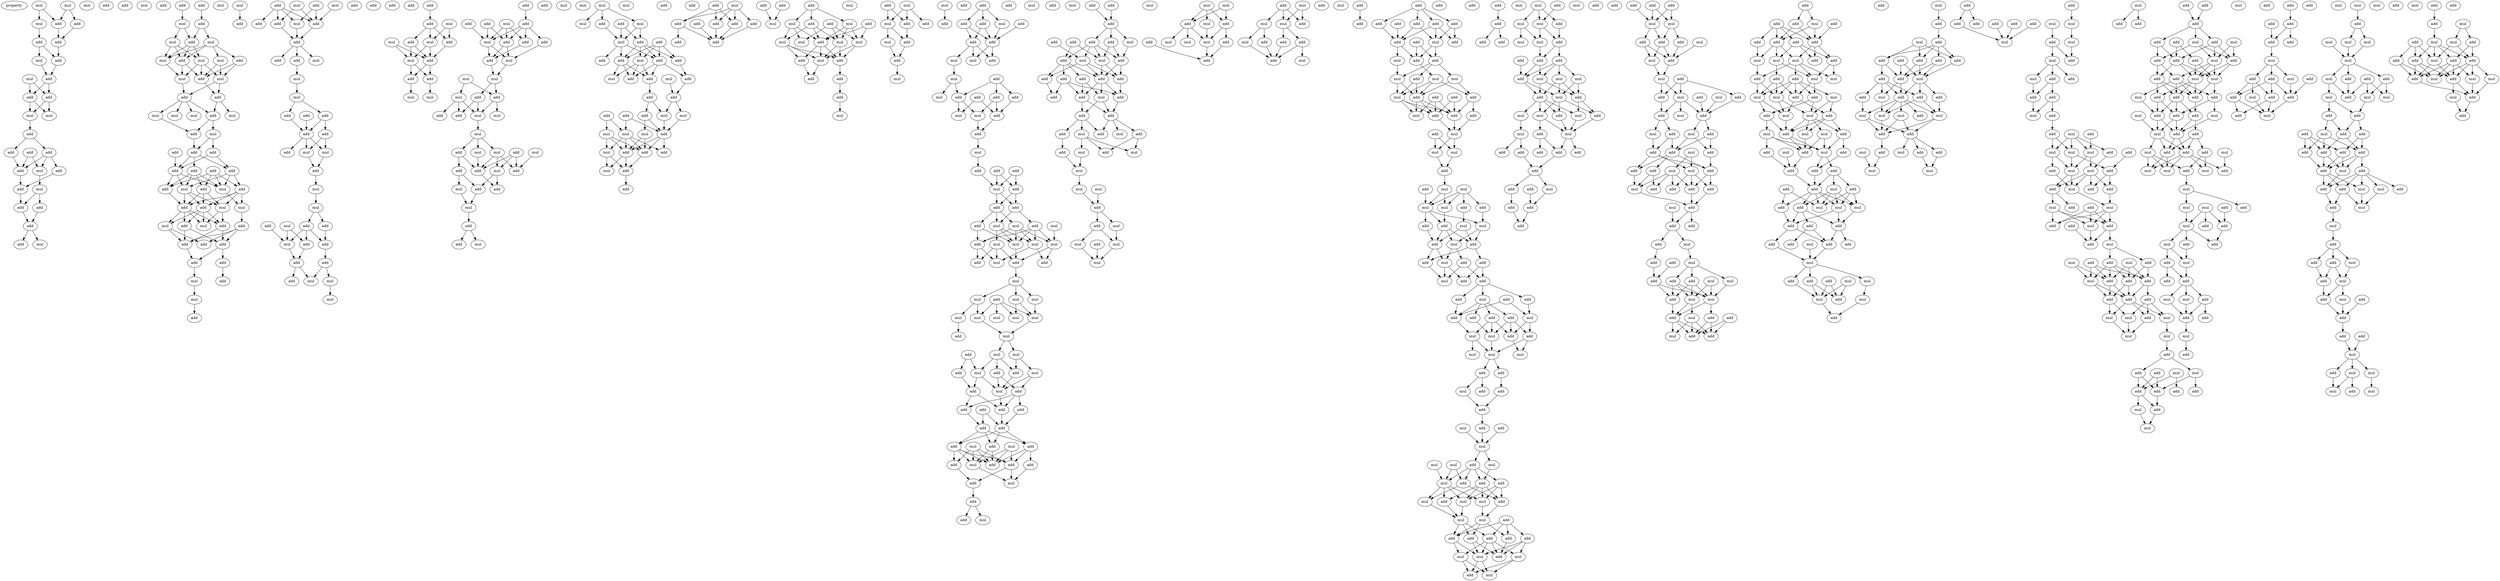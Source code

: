 digraph {
    node [fontcolor=black]
    property [mul=2,lf=1.8]
    0 [ label = mul ];
    1 [ label = mul ];
    2 [ label = mul ];
    3 [ label = add ];
    4 [ label = add ];
    5 [ label = add ];
    6 [ label = add ];
    7 [ label = mul ];
    8 [ label = add ];
    9 [ label = mul ];
    10 [ label = mul ];
    11 [ label = add ];
    12 [ label = add ];
    13 [ label = add ];
    14 [ label = add ];
    15 [ label = mul ];
    16 [ label = mul ];
    17 [ label = add ];
    18 [ label = mul ];
    19 [ label = add ];
    20 [ label = add ];
    21 [ label = add ];
    22 [ label = add ];
    23 [ label = add ];
    24 [ label = add ];
    25 [ label = mul ];
    26 [ label = add ];
    27 [ label = add ];
    28 [ label = mul ];
    29 [ label = add ];
    30 [ label = add ];
    31 [ label = add ];
    32 [ label = add ];
    33 [ label = add ];
    34 [ label = add ];
    35 [ label = mul ];
    36 [ label = mul ];
    37 [ label = add ];
    38 [ label = mul ];
    39 [ label = add ];
    40 [ label = mul ];
    41 [ label = add ];
    42 [ label = mul ];
    43 [ label = mul ];
    44 [ label = mul ];
    45 [ label = add ];
    46 [ label = mul ];
    47 [ label = add ];
    48 [ label = mul ];
    49 [ label = add ];
    50 [ label = add ];
    51 [ label = mul ];
    52 [ label = mul ];
    53 [ label = mul ];
    54 [ label = add ];
    55 [ label = mul ];
    56 [ label = mul ];
    57 [ label = add ];
    58 [ label = add ];
    59 [ label = add ];
    60 [ label = add ];
    61 [ label = add ];
    62 [ label = add ];
    63 [ label = add ];
    64 [ label = add ];
    65 [ label = mul ];
    66 [ label = mul ];
    67 [ label = add ];
    68 [ label = add ];
    69 [ label = add ];
    70 [ label = add ];
    71 [ label = mul ];
    72 [ label = mul ];
    73 [ label = add ];
    74 [ label = add ];
    75 [ label = mul ];
    76 [ label = add ];
    77 [ label = add ];
    78 [ label = mul ];
    79 [ label = add ];
    80 [ label = add ];
    81 [ label = add ];
    82 [ label = add ];
    83 [ label = add ];
    84 [ label = add ];
    85 [ label = mul ];
    86 [ label = mul ];
    87 [ label = mul ];
    88 [ label = add ];
    89 [ label = mul ];
    90 [ label = add ];
    91 [ label = add ];
    92 [ label = mul ];
    93 [ label = add ];
    94 [ label = mul ];
    95 [ label = add ];
    96 [ label = mul ];
    97 [ label = add ];
    98 [ label = add ];
    99 [ label = add ];
    100 [ label = add ];
    101 [ label = add ];
    102 [ label = add ];
    103 [ label = mul ];
    104 [ label = mul ];
    105 [ label = mul ];
    106 [ label = add ];
    107 [ label = add ];
    108 [ label = add ];
    109 [ label = add ];
    110 [ label = add ];
    111 [ label = mul ];
    112 [ label = mul ];
    113 [ label = add ];
    114 [ label = add ];
    115 [ label = mul ];
    116 [ label = mul ];
    117 [ label = add ];
    118 [ label = mul ];
    119 [ label = add ];
    120 [ label = add ];
    121 [ label = add ];
    122 [ label = add ];
    123 [ label = add ];
    124 [ label = mul ];
    125 [ label = add ];
    126 [ label = add ];
    127 [ label = mul ];
    128 [ label = add ];
    129 [ label = mul ];
    130 [ label = add ];
    131 [ label = mul ];
    132 [ label = add ];
    133 [ label = add ];
    134 [ label = mul ];
    135 [ label = add ];
    136 [ label = mul ];
    137 [ label = add ];
    138 [ label = mul ];
    139 [ label = add ];
    140 [ label = add ];
    141 [ label = mul ];
    142 [ label = add ];
    143 [ label = add ];
    144 [ label = mul ];
    145 [ label = mul ];
    146 [ label = add ];
    147 [ label = add ];
    148 [ label = add ];
    149 [ label = add ];
    150 [ label = add ];
    151 [ label = mul ];
    152 [ label = add ];
    153 [ label = add ];
    154 [ label = add ];
    155 [ label = mul ];
    156 [ label = add ];
    157 [ label = mul ];
    158 [ label = mul ];
    159 [ label = mul ];
    160 [ label = mul ];
    161 [ label = add ];
    162 [ label = add ];
    163 [ label = mul ];
    164 [ label = add ];
    165 [ label = mul ];
    166 [ label = add ];
    167 [ label = mul ];
    168 [ label = mul ];
    169 [ label = mul ];
    170 [ label = add ];
    171 [ label = mul ];
    172 [ label = mul ];
    173 [ label = add ];
    174 [ label = add ];
    175 [ label = mul ];
    176 [ label = mul ];
    177 [ label = add ];
    178 [ label = add ];
    179 [ label = mul ];
    180 [ label = add ];
    181 [ label = add ];
    182 [ label = mul ];
    183 [ label = add ];
    184 [ label = add ];
    185 [ label = mul ];
    186 [ label = mul ];
    187 [ label = mul ];
    188 [ label = add ];
    189 [ label = add ];
    190 [ label = mul ];
    191 [ label = mul ];
    192 [ label = add ];
    193 [ label = add ];
    194 [ label = add ];
    195 [ label = add ];
    196 [ label = add ];
    197 [ label = mul ];
    198 [ label = add ];
    199 [ label = add ];
    200 [ label = add ];
    201 [ label = mul ];
    202 [ label = add ];
    203 [ label = mul ];
    204 [ label = add ];
    205 [ label = add ];
    206 [ label = mul ];
    207 [ label = add ];
    208 [ label = add ];
    209 [ label = mul ];
    210 [ label = add ];
    211 [ label = mul ];
    212 [ label = mul ];
    213 [ label = mul ];
    214 [ label = add ];
    215 [ label = add ];
    216 [ label = mul ];
    217 [ label = add ];
    218 [ label = add ];
    219 [ label = mul ];
    220 [ label = add ];
    221 [ label = add ];
    222 [ label = mul ];
    223 [ label = add ];
    224 [ label = add ];
    225 [ label = mul ];
    226 [ label = add ];
    227 [ label = add ];
    228 [ label = add ];
    229 [ label = add ];
    230 [ label = add ];
    231 [ label = add ];
    232 [ label = add ];
    233 [ label = add ];
    234 [ label = add ];
    235 [ label = add ];
    236 [ label = mul ];
    237 [ label = add ];
    238 [ label = add ];
    239 [ label = mul ];
    240 [ label = mul ];
    241 [ label = add ];
    242 [ label = add ];
    243 [ label = mul ];
    244 [ label = add ];
    245 [ label = mul ];
    246 [ label = mul ];
    247 [ label = mul ];
    248 [ label = mul ];
    249 [ label = add ];
    250 [ label = add ];
    251 [ label = add ];
    252 [ label = add ];
    253 [ label = mul ];
    254 [ label = add ];
    255 [ label = mul ];
    256 [ label = mul ];
    257 [ label = add ];
    258 [ label = add ];
    259 [ label = add ];
    260 [ label = mul ];
    261 [ label = add ];
    262 [ label = mul ];
    263 [ label = mul ];
    264 [ label = add ];
    265 [ label = add ];
    266 [ label = add ];
    267 [ label = mul ];
    268 [ label = add ];
    269 [ label = add ];
    270 [ label = mul ];
    271 [ label = add ];
    272 [ label = add ];
    273 [ label = add ];
    274 [ label = add ];
    275 [ label = add ];
    276 [ label = mul ];
    277 [ label = mul ];
    278 [ label = add ];
    279 [ label = add ];
    280 [ label = mul ];
    281 [ label = add ];
    282 [ label = mul ];
    283 [ label = add ];
    284 [ label = add ];
    285 [ label = add ];
    286 [ label = mul ];
    287 [ label = mul ];
    288 [ label = mul ];
    289 [ label = add ];
    290 [ label = add ];
    291 [ label = mul ];
    292 [ label = add ];
    293 [ label = add ];
    294 [ label = add ];
    295 [ label = mul ];
    296 [ label = add ];
    297 [ label = add ];
    298 [ label = add ];
    299 [ label = add ];
    300 [ label = mul ];
    301 [ label = add ];
    302 [ label = add ];
    303 [ label = mul ];
    304 [ label = mul ];
    305 [ label = add ];
    306 [ label = mul ];
    307 [ label = mul ];
    308 [ label = mul ];
    309 [ label = mul ];
    310 [ label = add ];
    311 [ label = add ];
    312 [ label = add ];
    313 [ label = mul ];
    314 [ label = mul ];
    315 [ label = mul ];
    316 [ label = mul ];
    317 [ label = mul ];
    318 [ label = add ];
    319 [ label = mul ];
    320 [ label = mul ];
    321 [ label = mul ];
    322 [ label = mul ];
    323 [ label = mul ];
    324 [ label = mul ];
    325 [ label = add ];
    326 [ label = mul ];
    327 [ label = mul ];
    328 [ label = mul ];
    329 [ label = add ];
    330 [ label = add ];
    331 [ label = add ];
    332 [ label = mul ];
    333 [ label = mul ];
    334 [ label = add ];
    335 [ label = add ];
    336 [ label = add ];
    337 [ label = mul ];
    338 [ label = add ];
    339 [ label = add ];
    340 [ label = add ];
    341 [ label = add ];
    342 [ label = add ];
    343 [ label = add ];
    344 [ label = mul ];
    345 [ label = add ];
    346 [ label = add ];
    347 [ label = mul ];
    348 [ label = add ];
    349 [ label = add ];
    350 [ label = add ];
    351 [ label = add ];
    352 [ label = add ];
    353 [ label = mul ];
    354 [ label = mul ];
    355 [ label = add ];
    356 [ label = add ];
    357 [ label = add ];
    358 [ label = add ];
    359 [ label = mul ];
    360 [ label = add ];
    361 [ label = add ];
    362 [ label = add ];
    363 [ label = add ];
    364 [ label = add ];
    365 [ label = mul ];
    366 [ label = add ];
    367 [ label = add ];
    368 [ label = mul ];
    369 [ label = add ];
    370 [ label = mul ];
    371 [ label = add ];
    372 [ label = add ];
    373 [ label = add ];
    374 [ label = add ];
    375 [ label = add ];
    376 [ label = add ];
    377 [ label = add ];
    378 [ label = mul ];
    379 [ label = add ];
    380 [ label = add ];
    381 [ label = add ];
    382 [ label = mul ];
    383 [ label = add ];
    384 [ label = add ];
    385 [ label = mul ];
    386 [ label = add ];
    387 [ label = add ];
    388 [ label = add ];
    389 [ label = mul ];
    390 [ label = mul ];
    391 [ label = mul ];
    392 [ label = mul ];
    393 [ label = mul ];
    394 [ label = mul ];
    395 [ label = add ];
    396 [ label = mul ];
    397 [ label = add ];
    398 [ label = mul ];
    399 [ label = add ];
    400 [ label = mul ];
    401 [ label = mul ];
    402 [ label = mul ];
    403 [ label = mul ];
    404 [ label = mul ];
    405 [ label = add ];
    406 [ label = add ];
    407 [ label = add ];
    408 [ label = mul ];
    409 [ label = add ];
    410 [ label = mul ];
    411 [ label = mul ];
    412 [ label = add ];
    413 [ label = add ];
    414 [ label = mul ];
    415 [ label = add ];
    416 [ label = mul ];
    417 [ label = mul ];
    418 [ label = add ];
    419 [ label = add ];
    420 [ label = mul ];
    421 [ label = add ];
    422 [ label = add ];
    423 [ label = add ];
    424 [ label = mul ];
    425 [ label = mul ];
    426 [ label = add ];
    427 [ label = add ];
    428 [ label = add ];
    429 [ label = add ];
    430 [ label = add ];
    431 [ label = add ];
    432 [ label = add ];
    433 [ label = add ];
    434 [ label = add ];
    435 [ label = add ];
    436 [ label = mul ];
    437 [ label = add ];
    438 [ label = mul ];
    439 [ label = add ];
    440 [ label = add ];
    441 [ label = mul ];
    442 [ label = add ];
    443 [ label = mul ];
    444 [ label = mul ];
    445 [ label = add ];
    446 [ label = add ];
    447 [ label = add ];
    448 [ label = mul ];
    449 [ label = add ];
    450 [ label = add ];
    451 [ label = mul ];
    452 [ label = add ];
    453 [ label = add ];
    454 [ label = mul ];
    455 [ label = add ];
    456 [ label = add ];
    457 [ label = add ];
    458 [ label = add ];
    459 [ label = mul ];
    460 [ label = mul ];
    461 [ label = add ];
    462 [ label = add ];
    463 [ label = add ];
    464 [ label = add ];
    465 [ label = add ];
    466 [ label = mul ];
    467 [ label = mul ];
    468 [ label = add ];
    469 [ label = mul ];
    470 [ label = add ];
    471 [ label = mul ];
    472 [ label = add ];
    473 [ label = add ];
    474 [ label = mul ];
    475 [ label = mul ];
    476 [ label = add ];
    477 [ label = add ];
    478 [ label = mul ];
    479 [ label = add ];
    480 [ label = add ];
    481 [ label = add ];
    482 [ label = mul ];
    483 [ label = mul ];
    484 [ label = add ];
    485 [ label = add ];
    486 [ label = add ];
    487 [ label = add ];
    488 [ label = mul ];
    489 [ label = add ];
    490 [ label = add ];
    491 [ label = add ];
    492 [ label = mul ];
    493 [ label = add ];
    494 [ label = add ];
    495 [ label = mul ];
    496 [ label = mul ];
    497 [ label = add ];
    498 [ label = add ];
    499 [ label = mul ];
    500 [ label = mul ];
    501 [ label = mul ];
    502 [ label = add ];
    503 [ label = add ];
    504 [ label = add ];
    505 [ label = add ];
    506 [ label = mul ];
    507 [ label = mul ];
    508 [ label = add ];
    509 [ label = mul ];
    510 [ label = add ];
    511 [ label = add ];
    512 [ label = mul ];
    513 [ label = mul ];
    514 [ label = mul ];
    515 [ label = add ];
    516 [ label = mul ];
    517 [ label = add ];
    518 [ label = add ];
    519 [ label = mul ];
    520 [ label = add ];
    521 [ label = add ];
    522 [ label = mul ];
    523 [ label = add ];
    524 [ label = mul ];
    525 [ label = mul ];
    526 [ label = mul ];
    527 [ label = mul ];
    528 [ label = add ];
    529 [ label = add ];
    530 [ label = add ];
    531 [ label = add ];
    532 [ label = add ];
    533 [ label = add ];
    534 [ label = add ];
    535 [ label = mul ];
    536 [ label = mul ];
    537 [ label = mul ];
    538 [ label = mul ];
    539 [ label = add ];
    540 [ label = mul ];
    541 [ label = add ];
    542 [ label = add ];
    543 [ label = mul ];
    544 [ label = mul ];
    545 [ label = mul ];
    546 [ label = add ];
    547 [ label = mul ];
    548 [ label = add ];
    549 [ label = add ];
    550 [ label = add ];
    551 [ label = add ];
    552 [ label = mul ];
    553 [ label = mul ];
    554 [ label = mul ];
    555 [ label = add ];
    556 [ label = mul ];
    557 [ label = add ];
    558 [ label = mul ];
    559 [ label = mul ];
    560 [ label = add ];
    561 [ label = add ];
    562 [ label = mul ];
    563 [ label = add ];
    564 [ label = mul ];
    565 [ label = mul ];
    566 [ label = add ];
    567 [ label = add ];
    568 [ label = add ];
    569 [ label = add ];
    570 [ label = add ];
    571 [ label = add ];
    572 [ label = add ];
    573 [ label = mul ];
    574 [ label = add ];
    575 [ label = add ];
    576 [ label = add ];
    577 [ label = mul ];
    578 [ label = add ];
    579 [ label = add ];
    580 [ label = add ];
    581 [ label = add ];
    582 [ label = add ];
    583 [ label = add ];
    584 [ label = mul ];
    585 [ label = mul ];
    586 [ label = add ];
    587 [ label = add ];
    588 [ label = mul ];
    589 [ label = add ];
    590 [ label = add ];
    591 [ label = mul ];
    592 [ label = mul ];
    593 [ label = add ];
    594 [ label = add ];
    595 [ label = add ];
    596 [ label = add ];
    597 [ label = mul ];
    598 [ label = mul ];
    599 [ label = add ];
    600 [ label = mul ];
    601 [ label = add ];
    602 [ label = mul ];
    603 [ label = add ];
    604 [ label = add ];
    605 [ label = mul ];
    606 [ label = add ];
    607 [ label = mul ];
    608 [ label = add ];
    609 [ label = add ];
    610 [ label = add ];
    611 [ label = add ];
    612 [ label = add ];
    613 [ label = mul ];
    614 [ label = mul ];
    615 [ label = mul ];
    616 [ label = add ];
    617 [ label = add ];
    618 [ label = add ];
    619 [ label = add ];
    620 [ label = mul ];
    621 [ label = add ];
    622 [ label = add ];
    623 [ label = add ];
    624 [ label = mul ];
    625 [ label = add ];
    626 [ label = mul ];
    627 [ label = add ];
    628 [ label = add ];
    629 [ label = add ];
    630 [ label = add ];
    631 [ label = add ];
    632 [ label = mul ];
    633 [ label = mul ];
    634 [ label = add ];
    635 [ label = mul ];
    636 [ label = mul ];
    637 [ label = add ];
    638 [ label = add ];
    639 [ label = mul ];
    640 [ label = add ];
    641 [ label = mul ];
    642 [ label = add ];
    643 [ label = add ];
    644 [ label = add ];
    645 [ label = add ];
    646 [ label = add ];
    647 [ label = mul ];
    648 [ label = add ];
    649 [ label = add ];
    650 [ label = add ];
    651 [ label = add ];
    652 [ label = add ];
    653 [ label = mul ];
    654 [ label = mul ];
    655 [ label = mul ];
    656 [ label = add ];
    657 [ label = add ];
    658 [ label = add ];
    659 [ label = mul ];
    660 [ label = add ];
    661 [ label = mul ];
    662 [ label = add ];
    663 [ label = mul ];
    664 [ label = add ];
    665 [ label = mul ];
    666 [ label = add ];
    667 [ label = mul ];
    668 [ label = mul ];
    669 [ label = mul ];
    670 [ label = add ];
    671 [ label = add ];
    672 [ label = mul ];
    673 [ label = mul ];
    674 [ label = mul ];
    675 [ label = add ];
    676 [ label = add ];
    677 [ label = mul ];
    678 [ label = mul ];
    679 [ label = add ];
    680 [ label = add ];
    681 [ label = add ];
    682 [ label = add ];
    683 [ label = add ];
    684 [ label = add ];
    685 [ label = mul ];
    686 [ label = add ];
    687 [ label = add ];
    688 [ label = add ];
    689 [ label = mul ];
    690 [ label = mul ];
    691 [ label = add ];
    692 [ label = mul ];
    693 [ label = add ];
    694 [ label = add ];
    695 [ label = add ];
    696 [ label = add ];
    697 [ label = add ];
    698 [ label = mul ];
    699 [ label = add ];
    700 [ label = add ];
    701 [ label = add ];
    702 [ label = mul ];
    703 [ label = mul ];
    704 [ label = add ];
    705 [ label = add ];
    706 [ label = add ];
    707 [ label = mul ];
    708 [ label = add ];
    709 [ label = mul ];
    710 [ label = mul ];
    711 [ label = add ];
    712 [ label = add ];
    713 [ label = mul ];
    714 [ label = add ];
    715 [ label = mul ];
    716 [ label = add ];
    717 [ label = add ];
    718 [ label = add ];
    719 [ label = add ];
    720 [ label = add ];
    721 [ label = add ];
    722 [ label = add ];
    723 [ label = add ];
    724 [ label = mul ];
    725 [ label = add ];
    726 [ label = add ];
    727 [ label = add ];
    728 [ label = mul ];
    729 [ label = add ];
    730 [ label = mul ];
    731 [ label = mul ];
    732 [ label = mul ];
    733 [ label = mul ];
    734 [ label = add ];
    735 [ label = add ];
    736 [ label = add ];
    737 [ label = add ];
    738 [ label = mul ];
    739 [ label = add ];
    740 [ label = add ];
    741 [ label = mul ];
    742 [ label = mul ];
    743 [ label = mul ];
    744 [ label = add ];
    745 [ label = add ];
    746 [ label = add ];
    747 [ label = add ];
    748 [ label = add ];
    749 [ label = add ];
    750 [ label = mul ];
    751 [ label = add ];
    752 [ label = mul ];
    753 [ label = mul ];
    754 [ label = add ];
    755 [ label = mul ];
    756 [ label = add ];
    757 [ label = mul ];
    758 [ label = mul ];
    759 [ label = add ];
    760 [ label = add ];
    761 [ label = add ];
    762 [ label = add ];
    763 [ label = add ];
    764 [ label = mul ];
    765 [ label = mul ];
    766 [ label = add ];
    767 [ label = add ];
    768 [ label = add ];
    769 [ label = mul ];
    770 [ label = add ];
    771 [ label = mul ];
    772 [ label = mul ];
    773 [ label = mul ];
    774 [ label = add ];
    775 [ label = mul ];
    776 [ label = add ];
    777 [ label = add ];
    778 [ label = add ];
    779 [ label = add ];
    780 [ label = mul ];
    781 [ label = add ];
    782 [ label = mul ];
    783 [ label = add ];
    784 [ label = mul ];
    785 [ label = add ];
    786 [ label = add ];
    787 [ label = mul ];
    788 [ label = add ];
    789 [ label = mul ];
    790 [ label = add ];
    791 [ label = mul ];
    792 [ label = add ];
    793 [ label = mul ];
    794 [ label = add ];
    795 [ label = add ];
    796 [ label = add ];
    797 [ label = mul ];
    798 [ label = add ];
    799 [ label = add ];
    800 [ label = add ];
    801 [ label = add ];
    802 [ label = add ];
    803 [ label = mul ];
    804 [ label = mul ];
    805 [ label = mul ];
    806 [ label = add ];
    807 [ label = mul ];
    808 [ label = mul ];
    809 [ label = add ];
    810 [ label = add ];
    811 [ label = mul ];
    812 [ label = add ];
    813 [ label = mul ];
    814 [ label = add ];
    815 [ label = add ];
    816 [ label = add ];
    817 [ label = add ];
    818 [ label = mul ];
    819 [ label = add ];
    820 [ label = mul ];
    821 [ label = mul ];
    822 [ label = add ];
    823 [ label = add ];
    824 [ label = add ];
    825 [ label = add ];
    826 [ label = add ];
    827 [ label = mul ];
    828 [ label = add ];
    829 [ label = mul ];
    830 [ label = add ];
    831 [ label = add ];
    832 [ label = add ];
    833 [ label = add ];
    834 [ label = add ];
    835 [ label = add ];
    836 [ label = mul ];
    837 [ label = mul ];
    838 [ label = add ];
    839 [ label = mul ];
    840 [ label = add ];
    841 [ label = add ];
    842 [ label = mul ];
    843 [ label = add ];
    844 [ label = add ];
    845 [ label = add ];
    846 [ label = add ];
    847 [ label = add ];
    848 [ label = mul ];
    849 [ label = mul ];
    850 [ label = add ];
    851 [ label = add ];
    852 [ label = add ];
    853 [ label = mul ];
    854 [ label = add ];
    855 [ label = add ];
    856 [ label = mul ];
    857 [ label = add ];
    858 [ label = mul ];
    859 [ label = add ];
    860 [ label = mul ];
    861 [ label = mul ];
    862 [ label = add ];
    863 [ label = mul ];
    864 [ label = mul ];
    865 [ label = mul ];
    866 [ label = add ];
    867 [ label = mul ];
    868 [ label = add ];
    869 [ label = mul ];
    870 [ label = add ];
    871 [ label = add ];
    872 [ label = add ];
    873 [ label = mul ];
    874 [ label = add ];
    875 [ label = mul ];
    876 [ label = mul ];
    877 [ label = add ];
    878 [ label = add ];
    879 [ label = add ];
    880 [ label = add ];
    881 [ label = add ];
    882 [ label = mul ];
    883 [ label = mul ];
    884 [ label = add ];
    885 [ label = add ];
    886 [ label = mul ];
    887 [ label = add ];
    888 [ label = add ];
    889 [ label = add ];
    890 [ label = add ];
    891 [ label = add ];
    892 [ label = add ];
    893 [ label = add ];
    894 [ label = mul ];
    895 [ label = add ];
    896 [ label = add ];
    897 [ label = add ];
    898 [ label = mul ];
    899 [ label = mul ];
    900 [ label = add ];
    901 [ label = add ];
    902 [ label = add ];
    903 [ label = mul ];
    904 [ label = add ];
    905 [ label = mul ];
    906 [ label = mul ];
    907 [ label = add ];
    908 [ label = mul ];
    909 [ label = mul ];
    910 [ label = mul ];
    911 [ label = mul ];
    912 [ label = mul ];
    913 [ label = mul ];
    914 [ label = add ];
    915 [ label = add ];
    916 [ label = add ];
    917 [ label = mul ];
    918 [ label = mul ];
    919 [ label = add ];
    920 [ label = mul ];
    921 [ label = add ];
    922 [ label = add ];
    923 [ label = add ];
    924 [ label = add ];
    925 [ label = add ];
    926 [ label = mul ];
    927 [ label = add ];
    928 [ label = add ];
    929 [ label = add ];
    930 [ label = add ];
    931 [ label = add ];
    932 [ label = mul ];
    933 [ label = add ];
    934 [ label = add ];
    935 [ label = mul ];
    936 [ label = add ];
    937 [ label = add ];
    938 [ label = mul ];
    939 [ label = add ];
    940 [ label = mul ];
    941 [ label = mul ];
    942 [ label = add ];
    943 [ label = add ];
    944 [ label = add ];
    945 [ label = mul ];
    946 [ label = add ];
    947 [ label = add ];
    948 [ label = mul ];
    949 [ label = add ];
    950 [ label = mul ];
    951 [ label = add ];
    952 [ label = add ];
    953 [ label = add ];
    954 [ label = mul ];
    955 [ label = add ];
    956 [ label = mul ];
    957 [ label = add ];
    958 [ label = mul ];
    959 [ label = mul ];
    960 [ label = add ];
    961 [ label = mul ];
    962 [ label = mul ];
    963 [ label = add ];
    964 [ label = add ];
    965 [ label = mul ];
    966 [ label = add ];
    967 [ label = mul ];
    968 [ label = add ];
    969 [ label = mul ];
    970 [ label = add ];
    971 [ label = add ];
    972 [ label = add ];
    973 [ label = mul ];
    974 [ label = add ];
    975 [ label = add ];
    976 [ label = add ];
    977 [ label = mul ];
    978 [ label = add ];
    979 [ label = mul ];
    980 [ label = mul ];
    981 [ label = add ];
    982 [ label = mul ];
    983 [ label = add ];
    0 -> 3 [ name = 0 ];
    0 -> 4 [ name = 1 ];
    1 -> 2 [ name = 2 ];
    1 -> 4 [ name = 3 ];
    2 -> 6 [ name = 4 ];
    3 -> 5 [ name = 5 ];
    4 -> 5 [ name = 6 ];
    5 -> 8 [ name = 7 ];
    6 -> 7 [ name = 8 ];
    6 -> 8 [ name = 9 ];
    7 -> 11 [ name = 10 ];
    8 -> 11 [ name = 11 ];
    9 -> 12 [ name = 12 ];
    9 -> 13 [ name = 13 ];
    11 -> 12 [ name = 14 ];
    11 -> 13 [ name = 15 ];
    12 -> 15 [ name = 16 ];
    12 -> 16 [ name = 17 ];
    13 -> 15 [ name = 18 ];
    13 -> 16 [ name = 19 ];
    15 -> 19 [ name = 20 ];
    19 -> 21 [ name = 21 ];
    19 -> 23 [ name = 22 ];
    20 -> 25 [ name = 23 ];
    20 -> 26 [ name = 24 ];
    21 -> 26 [ name = 25 ];
    23 -> 24 [ name = 26 ];
    23 -> 25 [ name = 27 ];
    23 -> 26 [ name = 28 ];
    24 -> 27 [ name = 29 ];
    25 -> 28 [ name = 30 ];
    26 -> 27 [ name = 31 ];
    27 -> 29 [ name = 32 ];
    28 -> 29 [ name = 33 ];
    28 -> 30 [ name = 34 ];
    29 -> 31 [ name = 35 ];
    30 -> 31 [ name = 36 ];
    31 -> 32 [ name = 37 ];
    31 -> 35 [ name = 38 ];
    33 -> 36 [ name = 39 ];
    34 -> 37 [ name = 40 ];
    36 -> 38 [ name = 41 ];
    36 -> 39 [ name = 42 ];
    37 -> 39 [ name = 43 ];
    37 -> 40 [ name = 44 ];
    38 -> 41 [ name = 45 ];
    38 -> 43 [ name = 46 ];
    38 -> 44 [ name = 47 ];
    39 -> 41 [ name = 48 ];
    39 -> 43 [ name = 49 ];
    39 -> 44 [ name = 50 ];
    40 -> 41 [ name = 51 ];
    40 -> 42 [ name = 52 ];
    40 -> 43 [ name = 53 ];
    40 -> 45 [ name = 54 ];
    41 -> 46 [ name = 55 ];
    41 -> 47 [ name = 56 ];
    42 -> 47 [ name = 57 ];
    42 -> 48 [ name = 58 ];
    43 -> 46 [ name = 59 ];
    44 -> 46 [ name = 60 ];
    44 -> 47 [ name = 61 ];
    44 -> 48 [ name = 62 ];
    45 -> 47 [ name = 63 ];
    45 -> 48 [ name = 64 ];
    46 -> 49 [ name = 65 ];
    47 -> 50 [ name = 66 ];
    48 -> 49 [ name = 67 ];
    48 -> 50 [ name = 68 ];
    49 -> 51 [ name = 69 ];
    49 -> 52 [ name = 70 ];
    49 -> 54 [ name = 71 ];
    49 -> 55 [ name = 72 ];
    50 -> 53 [ name = 73 ];
    50 -> 54 [ name = 74 ];
    51 -> 57 [ name = 75 ];
    54 -> 56 [ name = 76 ];
    54 -> 57 [ name = 77 ];
    56 -> 58 [ name = 78 ];
    56 -> 59 [ name = 79 ];
    57 -> 59 [ name = 80 ];
    58 -> 61 [ name = 81 ];
    58 -> 63 [ name = 82 ];
    59 -> 61 [ name = 83 ];
    59 -> 63 [ name = 84 ];
    59 -> 64 [ name = 85 ];
    60 -> 63 [ name = 86 ];
    61 -> 65 [ name = 87 ];
    61 -> 66 [ name = 88 ];
    61 -> 69 [ name = 89 ];
    62 -> 65 [ name = 90 ];
    62 -> 67 [ name = 91 ];
    62 -> 68 [ name = 92 ];
    62 -> 69 [ name = 93 ];
    63 -> 65 [ name = 94 ];
    63 -> 66 [ name = 95 ];
    63 -> 68 [ name = 96 ];
    64 -> 65 [ name = 97 ];
    64 -> 66 [ name = 98 ];
    64 -> 67 [ name = 99 ];
    64 -> 68 [ name = 100 ];
    65 -> 71 [ name = 101 ];
    66 -> 70 [ name = 102 ];
    66 -> 72 [ name = 103 ];
    66 -> 73 [ name = 104 ];
    67 -> 70 [ name = 105 ];
    67 -> 72 [ name = 106 ];
    67 -> 73 [ name = 107 ];
    68 -> 70 [ name = 108 ];
    69 -> 70 [ name = 109 ];
    69 -> 71 [ name = 110 ];
    69 -> 72 [ name = 111 ];
    69 -> 73 [ name = 112 ];
    70 -> 75 [ name = 113 ];
    70 -> 76 [ name = 114 ];
    70 -> 77 [ name = 115 ];
    70 -> 78 [ name = 116 ];
    71 -> 74 [ name = 117 ];
    72 -> 77 [ name = 118 ];
    72 -> 78 [ name = 119 ];
    73 -> 75 [ name = 120 ];
    73 -> 76 [ name = 121 ];
    73 -> 77 [ name = 122 ];
    73 -> 78 [ name = 123 ];
    74 -> 79 [ name = 124 ];
    74 -> 80 [ name = 125 ];
    74 -> 81 [ name = 126 ];
    75 -> 80 [ name = 127 ];
    75 -> 81 [ name = 128 ];
    76 -> 79 [ name = 129 ];
    76 -> 81 [ name = 130 ];
    77 -> 79 [ name = 131 ];
    77 -> 81 [ name = 132 ];
    79 -> 82 [ name = 133 ];
    79 -> 83 [ name = 134 ];
    81 -> 83 [ name = 135 ];
    82 -> 84 [ name = 136 ];
    83 -> 85 [ name = 137 ];
    85 -> 86 [ name = 138 ];
    86 -> 88 [ name = 139 ];
    89 -> 90 [ name = 140 ];
    91 -> 95 [ name = 141 ];
    91 -> 96 [ name = 142 ];
    91 -> 97 [ name = 143 ];
    91 -> 98 [ name = 144 ];
    92 -> 97 [ name = 145 ];
    93 -> 96 [ name = 146 ];
    93 -> 97 [ name = 147 ];
    94 -> 95 [ name = 148 ];
    94 -> 97 [ name = 149 ];
    95 -> 99 [ name = 150 ];
    96 -> 99 [ name = 151 ];
    97 -> 99 [ name = 152 ];
    99 -> 100 [ name = 153 ];
    99 -> 101 [ name = 154 ];
    99 -> 103 [ name = 155 ];
    101 -> 104 [ name = 156 ];
    104 -> 105 [ name = 157 ];
    105 -> 106 [ name = 158 ];
    105 -> 108 [ name = 159 ];
    106 -> 110 [ name = 160 ];
    107 -> 110 [ name = 161 ];
    108 -> 109 [ name = 162 ];
    108 -> 110 [ name = 163 ];
    109 -> 111 [ name = 164 ];
    109 -> 112 [ name = 165 ];
    110 -> 111 [ name = 166 ];
    110 -> 112 [ name = 167 ];
    110 -> 113 [ name = 168 ];
    111 -> 114 [ name = 169 ];
    112 -> 114 [ name = 170 ];
    114 -> 115 [ name = 171 ];
    115 -> 116 [ name = 172 ];
    116 -> 119 [ name = 173 ];
    116 -> 120 [ name = 174 ];
    117 -> 124 [ name = 175 ];
    118 -> 122 [ name = 176 ];
    118 -> 124 [ name = 177 ];
    119 -> 122 [ name = 178 ];
    119 -> 123 [ name = 179 ];
    119 -> 124 [ name = 180 ];
    120 -> 123 [ name = 181 ];
    122 -> 125 [ name = 182 ];
    123 -> 126 [ name = 183 ];
    124 -> 125 [ name = 184 ];
    125 -> 127 [ name = 185 ];
    125 -> 128 [ name = 186 ];
    126 -> 127 [ name = 187 ];
    126 -> 129 [ name = 188 ];
    129 -> 131 [ name = 189 ];
    133 -> 135 [ name = 190 ];
    134 -> 138 [ name = 191 ];
    134 -> 139 [ name = 192 ];
    135 -> 137 [ name = 193 ];
    135 -> 138 [ name = 194 ];
    135 -> 139 [ name = 195 ];
    136 -> 140 [ name = 196 ];
    136 -> 141 [ name = 197 ];
    137 -> 140 [ name = 198 ];
    137 -> 141 [ name = 199 ];
    138 -> 140 [ name = 200 ];
    138 -> 141 [ name = 201 ];
    139 -> 140 [ name = 202 ];
    140 -> 142 [ name = 203 ];
    140 -> 143 [ name = 204 ];
    141 -> 142 [ name = 205 ];
    141 -> 143 [ name = 206 ];
    142 -> 144 [ name = 207 ];
    143 -> 145 [ name = 208 ];
    146 -> 147 [ name = 209 ];
    147 -> 152 [ name = 210 ];
    147 -> 153 [ name = 211 ];
    147 -> 154 [ name = 212 ];
    147 -> 155 [ name = 213 ];
    148 -> 155 [ name = 214 ];
    149 -> 152 [ name = 215 ];
    149 -> 155 [ name = 216 ];
    151 -> 152 [ name = 217 ];
    151 -> 153 [ name = 218 ];
    151 -> 155 [ name = 219 ];
    152 -> 156 [ name = 220 ];
    152 -> 157 [ name = 221 ];
    153 -> 156 [ name = 222 ];
    154 -> 157 [ name = 223 ];
    155 -> 156 [ name = 224 ];
    155 -> 157 [ name = 225 ];
    156 -> 159 [ name = 226 ];
    157 -> 159 [ name = 227 ];
    158 -> 160 [ name = 228 ];
    158 -> 161 [ name = 229 ];
    159 -> 161 [ name = 230 ];
    159 -> 162 [ name = 231 ];
    160 -> 164 [ name = 232 ];
    160 -> 166 [ name = 233 ];
    160 -> 167 [ name = 234 ];
    161 -> 165 [ name = 235 ];
    161 -> 167 [ name = 236 ];
    162 -> 166 [ name = 237 ];
    162 -> 167 [ name = 238 ];
    167 -> 168 [ name = 239 ];
    168 -> 169 [ name = 240 ];
    168 -> 171 [ name = 241 ];
    168 -> 173 [ name = 242 ];
    169 -> 175 [ name = 243 ];
    169 -> 177 [ name = 244 ];
    169 -> 178 [ name = 245 ];
    170 -> 175 [ name = 246 ];
    170 -> 177 [ name = 247 ];
    170 -> 178 [ name = 248 ];
    171 -> 178 [ name = 249 ];
    172 -> 177 [ name = 250 ];
    173 -> 174 [ name = 251 ];
    173 -> 178 [ name = 252 ];
    174 -> 179 [ name = 253 ];
    174 -> 181 [ name = 254 ];
    175 -> 180 [ name = 255 ];
    175 -> 181 [ name = 256 ];
    178 -> 180 [ name = 257 ];
    179 -> 182 [ name = 258 ];
    181 -> 182 [ name = 259 ];
    182 -> 183 [ name = 260 ];
    183 -> 184 [ name = 261 ];
    183 -> 185 [ name = 262 ];
    186 -> 187 [ name = 263 ];
    186 -> 188 [ name = 264 ];
    186 -> 190 [ name = 265 ];
    187 -> 191 [ name = 266 ];
    187 -> 192 [ name = 267 ];
    188 -> 191 [ name = 268 ];
    189 -> 191 [ name = 269 ];
    189 -> 192 [ name = 270 ];
    191 -> 194 [ name = 271 ];
    191 -> 195 [ name = 272 ];
    191 -> 198 [ name = 273 ];
    192 -> 195 [ name = 274 ];
    192 -> 196 [ name = 275 ];
    192 -> 197 [ name = 276 ];
    192 -> 198 [ name = 277 ];
    193 -> 195 [ name = 278 ];
    193 -> 196 [ name = 279 ];
    193 -> 197 [ name = 280 ];
    193 -> 198 [ name = 281 ];
    195 -> 199 [ name = 282 ];
    195 -> 200 [ name = 283 ];
    195 -> 202 [ name = 284 ];
    196 -> 202 [ name = 285 ];
    197 -> 199 [ name = 286 ];
    197 -> 200 [ name = 287 ];
    197 -> 201 [ name = 288 ];
    198 -> 199 [ name = 289 ];
    198 -> 200 [ name = 290 ];
    198 -> 201 [ name = 291 ];
    200 -> 204 [ name = 292 ];
    202 -> 205 [ name = 293 ];
    203 -> 205 [ name = 294 ];
    204 -> 209 [ name = 295 ];
    204 -> 210 [ name = 296 ];
    205 -> 206 [ name = 297 ];
    205 -> 209 [ name = 298 ];
    206 -> 214 [ name = 299 ];
    207 -> 211 [ name = 300 ];
    207 -> 214 [ name = 301 ];
    208 -> 211 [ name = 302 ];
    208 -> 213 [ name = 303 ];
    209 -> 214 [ name = 304 ];
    210 -> 212 [ name = 305 ];
    210 -> 214 [ name = 306 ];
    211 -> 215 [ name = 307 ];
    211 -> 216 [ name = 308 ];
    211 -> 217 [ name = 309 ];
    211 -> 218 [ name = 310 ];
    212 -> 215 [ name = 311 ];
    212 -> 217 [ name = 312 ];
    213 -> 215 [ name = 313 ];
    213 -> 216 [ name = 314 ];
    213 -> 217 [ name = 315 ];
    214 -> 215 [ name = 316 ];
    214 -> 217 [ name = 317 ];
    214 -> 218 [ name = 318 ];
    215 -> 219 [ name = 319 ];
    215 -> 220 [ name = 320 ];
    216 -> 219 [ name = 321 ];
    216 -> 220 [ name = 322 ];
    217 -> 220 [ name = 323 ];
    220 -> 221 [ name = 324 ];
    225 -> 228 [ name = 325 ];
    225 -> 229 [ name = 326 ];
    225 -> 230 [ name = 327 ];
    225 -> 231 [ name = 328 ];
    226 -> 229 [ name = 329 ];
    226 -> 230 [ name = 330 ];
    226 -> 231 [ name = 331 ];
    227 -> 233 [ name = 332 ];
    228 -> 233 [ name = 333 ];
    229 -> 233 [ name = 334 ];
    230 -> 233 [ name = 335 ];
    231 -> 232 [ name = 336 ];
    231 -> 233 [ name = 337 ];
    234 -> 236 [ name = 338 ];
    235 -> 236 [ name = 339 ];
    237 -> 239 [ name = 340 ];
    237 -> 240 [ name = 341 ];
    237 -> 242 [ name = 342 ];
    238 -> 243 [ name = 343 ];
    238 -> 246 [ name = 344 ];
    238 -> 247 [ name = 345 ];
    239 -> 243 [ name = 346 ];
    239 -> 244 [ name = 347 ];
    239 -> 245 [ name = 348 ];
    240 -> 244 [ name = 349 ];
    240 -> 246 [ name = 350 ];
    240 -> 247 [ name = 351 ];
    241 -> 244 [ name = 352 ];
    241 -> 247 [ name = 353 ];
    242 -> 244 [ name = 354 ];
    242 -> 245 [ name = 355 ];
    242 -> 246 [ name = 356 ];
    244 -> 248 [ name = 357 ];
    244 -> 249 [ name = 358 ];
    244 -> 250 [ name = 359 ];
    245 -> 248 [ name = 360 ];
    245 -> 249 [ name = 361 ];
    245 -> 250 [ name = 362 ];
    246 -> 248 [ name = 363 ];
    246 -> 249 [ name = 364 ];
    247 -> 248 [ name = 365 ];
    247 -> 249 [ name = 366 ];
    248 -> 252 [ name = 367 ];
    249 -> 251 [ name = 368 ];
    250 -> 252 [ name = 369 ];
    251 -> 254 [ name = 370 ];
    254 -> 255 [ name = 371 ];
    256 -> 258 [ name = 372 ];
    256 -> 259 [ name = 373 ];
    256 -> 260 [ name = 374 ];
    257 -> 258 [ name = 375 ];
    257 -> 260 [ name = 376 ];
    258 -> 261 [ name = 377 ];
    260 -> 261 [ name = 378 ];
    260 -> 262 [ name = 379 ];
    261 -> 264 [ name = 380 ];
    262 -> 264 [ name = 381 ];
    263 -> 266 [ name = 382 ];
    264 -> 267 [ name = 383 ];
    268 -> 269 [ name = 384 ];
    268 -> 270 [ name = 385 ];
    268 -> 272 [ name = 386 ];
    269 -> 274 [ name = 387 ];
    269 -> 275 [ name = 388 ];
    270 -> 275 [ name = 389 ];
    271 -> 275 [ name = 390 ];
    272 -> 274 [ name = 391 ];
    272 -> 275 [ name = 392 ];
    274 -> 276 [ name = 393 ];
    274 -> 277 [ name = 394 ];
    274 -> 278 [ name = 395 ];
    275 -> 277 [ name = 396 ];
    275 -> 278 [ name = 397 ];
    276 -> 280 [ name = 398 ];
    279 -> 283 [ name = 399 ];
    279 -> 284 [ name = 400 ];
    279 -> 285 [ name = 401 ];
    280 -> 282 [ name = 402 ];
    280 -> 284 [ name = 403 ];
    281 -> 288 [ name = 404 ];
    281 -> 289 [ name = 405 ];
    283 -> 287 [ name = 406 ];
    283 -> 289 [ name = 407 ];
    284 -> 287 [ name = 408 ];
    284 -> 288 [ name = 409 ];
    285 -> 289 [ name = 410 ];
    287 -> 290 [ name = 411 ];
    289 -> 290 [ name = 412 ];
    290 -> 291 [ name = 413 ];
    291 -> 293 [ name = 414 ];
    292 -> 295 [ name = 415 ];
    292 -> 296 [ name = 416 ];
    293 -> 295 [ name = 417 ];
    294 -> 295 [ name = 418 ];
    294 -> 296 [ name = 419 ];
    295 -> 298 [ name = 420 ];
    295 -> 299 [ name = 421 ];
    296 -> 298 [ name = 422 ];
    296 -> 299 [ name = 423 ];
    298 -> 302 [ name = 424 ];
    298 -> 304 [ name = 425 ];
    299 -> 301 [ name = 426 ];
    299 -> 303 [ name = 427 ];
    299 -> 304 [ name = 428 ];
    300 -> 306 [ name = 429 ];
    301 -> 305 [ name = 430 ];
    301 -> 309 [ name = 431 ];
    302 -> 305 [ name = 432 ];
    302 -> 306 [ name = 433 ];
    302 -> 307 [ name = 434 ];
    302 -> 309 [ name = 435 ];
    303 -> 305 [ name = 436 ];
    303 -> 306 [ name = 437 ];
    303 -> 307 [ name = 438 ];
    303 -> 309 [ name = 439 ];
    304 -> 307 [ name = 440 ];
    304 -> 308 [ name = 441 ];
    304 -> 309 [ name = 442 ];
    305 -> 310 [ name = 443 ];
    305 -> 314 [ name = 444 ];
    306 -> 311 [ name = 445 ];
    306 -> 312 [ name = 446 ];
    307 -> 311 [ name = 447 ];
    307 -> 314 [ name = 448 ];
    308 -> 310 [ name = 449 ];
    308 -> 312 [ name = 450 ];
    308 -> 314 [ name = 451 ];
    309 -> 312 [ name = 452 ];
    312 -> 315 [ name = 453 ];
    315 -> 316 [ name = 454 ];
    315 -> 317 [ name = 455 ];
    315 -> 319 [ name = 456 ];
    316 -> 320 [ name = 457 ];
    316 -> 324 [ name = 458 ];
    317 -> 321 [ name = 459 ];
    317 -> 323 [ name = 460 ];
    318 -> 320 [ name = 461 ];
    318 -> 321 [ name = 462 ];
    318 -> 322 [ name = 463 ];
    318 -> 324 [ name = 464 ];
    319 -> 324 [ name = 465 ];
    321 -> 326 [ name = 466 ];
    323 -> 325 [ name = 467 ];
    324 -> 326 [ name = 468 ];
    326 -> 327 [ name = 469 ];
    326 -> 328 [ name = 470 ];
    327 -> 331 [ name = 471 ];
    327 -> 332 [ name = 472 ];
    327 -> 334 [ name = 473 ];
    328 -> 333 [ name = 474 ];
    328 -> 334 [ name = 475 ];
    329 -> 330 [ name = 476 ];
    329 -> 332 [ name = 477 ];
    330 -> 335 [ name = 478 ];
    331 -> 336 [ name = 479 ];
    331 -> 337 [ name = 480 ];
    332 -> 335 [ name = 481 ];
    332 -> 337 [ name = 482 ];
    333 -> 336 [ name = 483 ];
    333 -> 337 [ name = 484 ];
    334 -> 337 [ name = 485 ];
    335 -> 338 [ name = 486 ];
    335 -> 339 [ name = 487 ];
    336 -> 338 [ name = 488 ];
    336 -> 339 [ name = 489 ];
    336 -> 340 [ name = 490 ];
    337 -> 338 [ name = 491 ];
    338 -> 343 [ name = 492 ];
    339 -> 342 [ name = 493 ];
    340 -> 343 [ name = 494 ];
    341 -> 342 [ name = 495 ];
    341 -> 343 [ name = 496 ];
    342 -> 345 [ name = 497 ];
    342 -> 346 [ name = 498 ];
    342 -> 348 [ name = 499 ];
    343 -> 345 [ name = 500 ];
    343 -> 346 [ name = 501 ];
    343 -> 348 [ name = 502 ];
    344 -> 349 [ name = 503 ];
    344 -> 350 [ name = 504 ];
    344 -> 352 [ name = 505 ];
    344 -> 353 [ name = 506 ];
    345 -> 349 [ name = 507 ];
    345 -> 350 [ name = 508 ];
    345 -> 352 [ name = 509 ];
    345 -> 353 [ name = 510 ];
    346 -> 350 [ name = 511 ];
    346 -> 351 [ name = 512 ];
    346 -> 352 [ name = 513 ];
    347 -> 350 [ name = 514 ];
    347 -> 352 [ name = 515 ];
    347 -> 353 [ name = 516 ];
    348 -> 350 [ name = 517 ];
    348 -> 353 [ name = 518 ];
    349 -> 355 [ name = 519 ];
    351 -> 354 [ name = 520 ];
    352 -> 354 [ name = 521 ];
    352 -> 355 [ name = 522 ];
    353 -> 354 [ name = 523 ];
    355 -> 356 [ name = 524 ];
    356 -> 357 [ name = 525 ];
    356 -> 359 [ name = 526 ];
    358 -> 361 [ name = 527 ];
    360 -> 361 [ name = 528 ];
    361 -> 362 [ name = 529 ];
    361 -> 363 [ name = 530 ];
    361 -> 365 [ name = 531 ];
    362 -> 367 [ name = 532 ];
    362 -> 368 [ name = 533 ];
    362 -> 369 [ name = 534 ];
    362 -> 370 [ name = 535 ];
    363 -> 367 [ name = 536 ];
    363 -> 370 [ name = 537 ];
    364 -> 368 [ name = 538 ];
    365 -> 367 [ name = 539 ];
    366 -> 369 [ name = 540 ];
    366 -> 370 [ name = 541 ];
    367 -> 371 [ name = 542 ];
    367 -> 375 [ name = 543 ];
    368 -> 371 [ name = 544 ];
    368 -> 372 [ name = 545 ];
    368 -> 375 [ name = 546 ];
    369 -> 371 [ name = 547 ];
    369 -> 372 [ name = 548 ];
    369 -> 373 [ name = 549 ];
    369 -> 374 [ name = 550 ];
    370 -> 371 [ name = 551 ];
    370 -> 375 [ name = 552 ];
    371 -> 376 [ name = 553 ];
    371 -> 378 [ name = 554 ];
    371 -> 379 [ name = 555 ];
    372 -> 377 [ name = 556 ];
    373 -> 378 [ name = 557 ];
    373 -> 379 [ name = 558 ];
    374 -> 376 [ name = 559 ];
    374 -> 377 [ name = 560 ];
    374 -> 379 [ name = 561 ];
    375 -> 376 [ name = 562 ];
    376 -> 381 [ name = 563 ];
    378 -> 380 [ name = 564 ];
    378 -> 381 [ name = 565 ];
    379 -> 380 [ name = 566 ];
    379 -> 381 [ name = 567 ];
    380 -> 382 [ name = 568 ];
    380 -> 383 [ name = 569 ];
    380 -> 384 [ name = 570 ];
    381 -> 383 [ name = 571 ];
    381 -> 385 [ name = 572 ];
    381 -> 386 [ name = 573 ];
    382 -> 388 [ name = 574 ];
    382 -> 389 [ name = 575 ];
    382 -> 390 [ name = 576 ];
    384 -> 387 [ name = 577 ];
    386 -> 388 [ name = 578 ];
    386 -> 390 [ name = 579 ];
    387 -> 391 [ name = 580 ];
    389 -> 391 [ name = 581 ];
    391 -> 392 [ name = 582 ];
    392 -> 395 [ name = 583 ];
    394 -> 395 [ name = 584 ];
    395 -> 396 [ name = 585 ];
    395 -> 397 [ name = 586 ];
    396 -> 400 [ name = 587 ];
    397 -> 398 [ name = 588 ];
    397 -> 400 [ name = 589 ];
    398 -> 401 [ name = 590 ];
    399 -> 401 [ name = 591 ];
    400 -> 401 [ name = 592 ];
    402 -> 404 [ name = 593 ];
    402 -> 405 [ name = 594 ];
    402 -> 406 [ name = 595 ];
    403 -> 405 [ name = 596 ];
    403 -> 406 [ name = 597 ];
    404 -> 410 [ name = 598 ];
    405 -> 407 [ name = 599 ];
    405 -> 410 [ name = 600 ];
    406 -> 408 [ name = 601 ];
    406 -> 410 [ name = 602 ];
    406 -> 411 [ name = 603 ];
    407 -> 412 [ name = 604 ];
    409 -> 412 [ name = 605 ];
    410 -> 412 [ name = 606 ];
    413 -> 415 [ name = 607 ];
    413 -> 416 [ name = 608 ];
    413 -> 417 [ name = 609 ];
    414 -> 415 [ name = 610 ];
    414 -> 417 [ name = 611 ];
    416 -> 418 [ name = 612 ];
    416 -> 420 [ name = 613 ];
    417 -> 419 [ name = 614 ];
    417 -> 421 [ name = 615 ];
    418 -> 422 [ name = 616 ];
    419 -> 422 [ name = 617 ];
    419 -> 424 [ name = 618 ];
    420 -> 422 [ name = 619 ];
    421 -> 422 [ name = 620 ];
    426 -> 428 [ name = 621 ];
    427 -> 430 [ name = 622 ];
    427 -> 431 [ name = 623 ];
    427 -> 432 [ name = 624 ];
    427 -> 433 [ name = 625 ];
    429 -> 437 [ name = 626 ];
    430 -> 437 [ name = 627 ];
    431 -> 436 [ name = 628 ];
    431 -> 437 [ name = 629 ];
    432 -> 434 [ name = 630 ];
    432 -> 436 [ name = 631 ];
    433 -> 434 [ name = 632 ];
    433 -> 436 [ name = 633 ];
    433 -> 437 [ name = 634 ];
    435 -> 439 [ name = 635 ];
    435 -> 440 [ name = 636 ];
    436 -> 439 [ name = 637 ];
    436 -> 440 [ name = 638 ];
    437 -> 438 [ name = 639 ];
    437 -> 439 [ name = 640 ];
    438 -> 443 [ name = 641 ];
    439 -> 441 [ name = 642 ];
    440 -> 442 [ name = 643 ];
    440 -> 443 [ name = 644 ];
    440 -> 444 [ name = 645 ];
    441 -> 446 [ name = 646 ];
    441 -> 448 [ name = 647 ];
    441 -> 449 [ name = 648 ];
    442 -> 448 [ name = 649 ];
    442 -> 449 [ name = 650 ];
    443 -> 448 [ name = 651 ];
    443 -> 449 [ name = 652 ];
    444 -> 446 [ name = 653 ];
    444 -> 449 [ name = 654 ];
    445 -> 451 [ name = 655 ];
    445 -> 452 [ name = 656 ];
    445 -> 453 [ name = 657 ];
    446 -> 450 [ name = 658 ];
    446 -> 453 [ name = 659 ];
    447 -> 452 [ name = 660 ];
    447 -> 453 [ name = 661 ];
    448 -> 451 [ name = 662 ];
    448 -> 452 [ name = 663 ];
    448 -> 453 [ name = 664 ];
    449 -> 451 [ name = 665 ];
    449 -> 452 [ name = 666 ];
    449 -> 453 [ name = 667 ];
    450 -> 454 [ name = 668 ];
    452 -> 454 [ name = 669 ];
    453 -> 454 [ name = 670 ];
    454 -> 459 [ name = 671 ];
    454 -> 460 [ name = 672 ];
    455 -> 459 [ name = 673 ];
    455 -> 460 [ name = 674 ];
    458 -> 462 [ name = 675 ];
    459 -> 461 [ name = 676 ];
    460 -> 461 [ name = 677 ];
    461 -> 466 [ name = 678 ];
    462 -> 463 [ name = 679 ];
    462 -> 464 [ name = 680 ];
    465 -> 469 [ name = 681 ];
    466 -> 469 [ name = 682 ];
    466 -> 471 [ name = 683 ];
    467 -> 468 [ name = 684 ];
    467 -> 469 [ name = 685 ];
    467 -> 470 [ name = 686 ];
    467 -> 471 [ name = 687 ];
    468 -> 475 [ name = 688 ];
    469 -> 472 [ name = 689 ];
    469 -> 473 [ name = 690 ];
    469 -> 475 [ name = 691 ];
    470 -> 474 [ name = 692 ];
    471 -> 473 [ name = 693 ];
    472 -> 476 [ name = 694 ];
    473 -> 476 [ name = 695 ];
    473 -> 477 [ name = 696 ];
    473 -> 478 [ name = 697 ];
    474 -> 476 [ name = 698 ];
    474 -> 477 [ name = 699 ];
    475 -> 477 [ name = 700 ];
    475 -> 478 [ name = 701 ];
    476 -> 480 [ name = 702 ];
    476 -> 482 [ name = 703 ];
    477 -> 480 [ name = 704 ];
    477 -> 481 [ name = 705 ];
    478 -> 479 [ name = 706 ];
    478 -> 482 [ name = 707 ];
    479 -> 483 [ name = 708 ];
    479 -> 484 [ name = 709 ];
    480 -> 483 [ name = 710 ];
    481 -> 484 [ name = 711 ];
    481 -> 485 [ name = 712 ];
    482 -> 483 [ name = 713 ];
    482 -> 485 [ name = 714 ];
    484 -> 487 [ name = 715 ];
    484 -> 488 [ name = 716 ];
    484 -> 489 [ name = 717 ];
    486 -> 492 [ name = 718 ];
    486 -> 494 [ name = 719 ];
    487 -> 492 [ name = 720 ];
    488 -> 490 [ name = 721 ];
    488 -> 491 [ name = 722 ];
    488 -> 493 [ name = 723 ];
    488 -> 494 [ name = 724 ];
    489 -> 494 [ name = 725 ];
    490 -> 495 [ name = 726 ];
    491 -> 495 [ name = 727 ];
    491 -> 497 [ name = 728 ];
    491 -> 498 [ name = 729 ];
    492 -> 497 [ name = 730 ];
    492 -> 498 [ name = 731 ];
    493 -> 495 [ name = 732 ];
    493 -> 496 [ name = 733 ];
    493 -> 497 [ name = 734 ];
    494 -> 496 [ name = 735 ];
    495 -> 499 [ name = 736 ];
    496 -> 499 [ name = 737 ];
    496 -> 500 [ name = 738 ];
    497 -> 501 [ name = 739 ];
    498 -> 499 [ name = 740 ];
    498 -> 501 [ name = 741 ];
    499 -> 502 [ name = 742 ];
    499 -> 503 [ name = 743 ];
    502 -> 504 [ name = 744 ];
    502 -> 506 [ name = 745 ];
    503 -> 505 [ name = 746 ];
    505 -> 508 [ name = 747 ];
    506 -> 508 [ name = 748 ];
    508 -> 510 [ name = 749 ];
    509 -> 512 [ name = 750 ];
    510 -> 512 [ name = 751 ];
    511 -> 512 [ name = 752 ];
    512 -> 513 [ name = 753 ];
    512 -> 515 [ name = 754 ];
    513 -> 518 [ name = 755 ];
    514 -> 519 [ name = 756 ];
    515 -> 517 [ name = 757 ];
    515 -> 518 [ name = 758 ];
    515 -> 519 [ name = 759 ];
    515 -> 520 [ name = 760 ];
    516 -> 517 [ name = 761 ];
    516 -> 519 [ name = 762 ];
    517 -> 522 [ name = 763 ];
    517 -> 523 [ name = 764 ];
    518 -> 521 [ name = 765 ];
    518 -> 523 [ name = 766 ];
    518 -> 524 [ name = 767 ];
    518 -> 525 [ name = 768 ];
    519 -> 521 [ name = 769 ];
    519 -> 522 [ name = 770 ];
    519 -> 524 [ name = 771 ];
    519 -> 525 [ name = 772 ];
    520 -> 523 [ name = 773 ];
    520 -> 524 [ name = 774 ];
    520 -> 525 [ name = 775 ];
    521 -> 526 [ name = 776 ];
    522 -> 526 [ name = 777 ];
    523 -> 527 [ name = 778 ];
    524 -> 527 [ name = 779 ];
    525 -> 526 [ name = 780 ];
    526 -> 529 [ name = 781 ];
    526 -> 530 [ name = 782 ];
    526 -> 531 [ name = 783 ];
    527 -> 529 [ name = 784 ];
    527 -> 530 [ name = 785 ];
    527 -> 533 [ name = 786 ];
    528 -> 530 [ name = 787 ];
    528 -> 531 [ name = 788 ];
    528 -> 532 [ name = 789 ];
    528 -> 533 [ name = 790 ];
    529 -> 534 [ name = 791 ];
    529 -> 536 [ name = 792 ];
    530 -> 536 [ name = 793 ];
    530 -> 537 [ name = 794 ];
    531 -> 534 [ name = 795 ];
    531 -> 535 [ name = 796 ];
    531 -> 536 [ name = 797 ];
    531 -> 537 [ name = 798 ];
    532 -> 534 [ name = 799 ];
    532 -> 535 [ name = 800 ];
    532 -> 536 [ name = 801 ];
    533 -> 534 [ name = 802 ];
    535 -> 538 [ name = 803 ];
    535 -> 539 [ name = 804 ];
    536 -> 538 [ name = 805 ];
    536 -> 539 [ name = 806 ];
    537 -> 538 [ name = 807 ];
    537 -> 539 [ name = 808 ];
    540 -> 542 [ name = 809 ];
    540 -> 543 [ name = 810 ];
    540 -> 544 [ name = 811 ];
    541 -> 544 [ name = 812 ];
    542 -> 546 [ name = 813 ];
    543 -> 545 [ name = 814 ];
    543 -> 547 [ name = 815 ];
    544 -> 545 [ name = 816 ];
    544 -> 546 [ name = 817 ];
    545 -> 548 [ name = 818 ];
    546 -> 548 [ name = 819 ];
    546 -> 549 [ name = 820 ];
    548 -> 551 [ name = 821 ];
    548 -> 554 [ name = 822 ];
    549 -> 551 [ name = 823 ];
    549 -> 552 [ name = 824 ];
    549 -> 553 [ name = 825 ];
    549 -> 554 [ name = 826 ];
    550 -> 551 [ name = 827 ];
    551 -> 555 [ name = 828 ];
    551 -> 556 [ name = 829 ];
    552 -> 556 [ name = 830 ];
    552 -> 557 [ name = 831 ];
    553 -> 555 [ name = 832 ];
    553 -> 556 [ name = 833 ];
    553 -> 557 [ name = 834 ];
    554 -> 555 [ name = 835 ];
    554 -> 557 [ name = 836 ];
    555 -> 558 [ name = 837 ];
    555 -> 559 [ name = 838 ];
    555 -> 561 [ name = 839 ];
    555 -> 562 [ name = 840 ];
    556 -> 560 [ name = 841 ];
    556 -> 561 [ name = 842 ];
    556 -> 562 [ name = 843 ];
    557 -> 559 [ name = 844 ];
    557 -> 560 [ name = 845 ];
    558 -> 565 [ name = 846 ];
    559 -> 564 [ name = 847 ];
    560 -> 564 [ name = 848 ];
    561 -> 564 [ name = 849 ];
    562 -> 563 [ name = 850 ];
    562 -> 564 [ name = 851 ];
    563 -> 566 [ name = 852 ];
    563 -> 569 [ name = 853 ];
    564 -> 566 [ name = 854 ];
    564 -> 570 [ name = 855 ];
    565 -> 567 [ name = 856 ];
    565 -> 568 [ name = 857 ];
    566 -> 571 [ name = 858 ];
    568 -> 571 [ name = 859 ];
    571 -> 573 [ name = 860 ];
    571 -> 574 [ name = 861 ];
    572 -> 576 [ name = 862 ];
    573 -> 576 [ name = 863 ];
    574 -> 575 [ name = 864 ];
    575 -> 579 [ name = 865 ];
    576 -> 579 [ name = 866 ];
    581 -> 584 [ name = 867 ];
    581 -> 585 [ name = 868 ];
    582 -> 584 [ name = 869 ];
    582 -> 585 [ name = 870 ];
    583 -> 584 [ name = 871 ];
    584 -> 587 [ name = 872 ];
    584 -> 589 [ name = 873 ];
    585 -> 586 [ name = 874 ];
    585 -> 589 [ name = 875 ];
    586 -> 590 [ name = 876 ];
    587 -> 590 [ name = 877 ];
    587 -> 591 [ name = 878 ];
    588 -> 590 [ name = 879 ];
    589 -> 590 [ name = 880 ];
    589 -> 591 [ name = 881 ];
    590 -> 592 [ name = 882 ];
    591 -> 592 [ name = 883 ];
    592 -> 596 [ name = 884 ];
    592 -> 598 [ name = 885 ];
    593 -> 595 [ name = 886 ];
    593 -> 596 [ name = 887 ];
    593 -> 598 [ name = 888 ];
    594 -> 599 [ name = 889 ];
    595 -> 599 [ name = 890 ];
    596 -> 601 [ name = 891 ];
    597 -> 599 [ name = 892 ];
    598 -> 599 [ name = 893 ];
    598 -> 600 [ name = 894 ];
    598 -> 601 [ name = 895 ];
    599 -> 602 [ name = 896 ];
    599 -> 604 [ name = 897 ];
    601 -> 603 [ name = 898 ];
    601 -> 605 [ name = 899 ];
    602 -> 608 [ name = 900 ];
    602 -> 609 [ name = 901 ];
    603 -> 606 [ name = 902 ];
    603 -> 609 [ name = 903 ];
    604 -> 608 [ name = 904 ];
    604 -> 609 [ name = 905 ];
    605 -> 606 [ name = 906 ];
    606 -> 610 [ name = 907 ];
    606 -> 612 [ name = 908 ];
    606 -> 613 [ name = 909 ];
    607 -> 613 [ name = 910 ];
    607 -> 614 [ name = 911 ];
    608 -> 610 [ name = 912 ];
    609 -> 610 [ name = 913 ];
    609 -> 611 [ name = 914 ];
    609 -> 612 [ name = 915 ];
    610 -> 616 [ name = 916 ];
    610 -> 618 [ name = 917 ];
    611 -> 615 [ name = 918 ];
    611 -> 617 [ name = 919 ];
    612 -> 615 [ name = 920 ];
    613 -> 616 [ name = 921 ];
    613 -> 618 [ name = 922 ];
    613 -> 619 [ name = 923 ];
    614 -> 615 [ name = 924 ];
    614 -> 616 [ name = 925 ];
    614 -> 617 [ name = 926 ];
    614 -> 619 [ name = 927 ];
    615 -> 621 [ name = 928 ];
    616 -> 621 [ name = 929 ];
    618 -> 621 [ name = 930 ];
    620 -> 622 [ name = 931 ];
    621 -> 622 [ name = 932 ];
    621 -> 623 [ name = 933 ];
    622 -> 624 [ name = 934 ];
    622 -> 625 [ name = 935 ];
    624 -> 626 [ name = 936 ];
    625 -> 628 [ name = 937 ];
    626 -> 629 [ name = 938 ];
    626 -> 630 [ name = 939 ];
    626 -> 633 [ name = 940 ];
    627 -> 631 [ name = 941 ];
    628 -> 631 [ name = 942 ];
    629 -> 634 [ name = 943 ];
    629 -> 635 [ name = 944 ];
    629 -> 636 [ name = 945 ];
    630 -> 634 [ name = 946 ];
    630 -> 635 [ name = 947 ];
    630 -> 636 [ name = 948 ];
    631 -> 634 [ name = 949 ];
    631 -> 636 [ name = 950 ];
    632 -> 635 [ name = 951 ];
    632 -> 636 [ name = 952 ];
    633 -> 636 [ name = 953 ];
    634 -> 637 [ name = 954 ];
    635 -> 637 [ name = 955 ];
    635 -> 639 [ name = 956 ];
    636 -> 637 [ name = 957 ];
    636 -> 640 [ name = 958 ];
    637 -> 641 [ name = 959 ];
    637 -> 642 [ name = 960 ];
    637 -> 643 [ name = 961 ];
    638 -> 642 [ name = 962 ];
    638 -> 643 [ name = 963 ];
    639 -> 641 [ name = 964 ];
    639 -> 642 [ name = 965 ];
    639 -> 643 [ name = 966 ];
    640 -> 642 [ name = 967 ];
    640 -> 643 [ name = 968 ];
    644 -> 647 [ name = 969 ];
    644 -> 648 [ name = 970 ];
    645 -> 650 [ name = 971 ];
    646 -> 649 [ name = 972 ];
    646 -> 650 [ name = 973 ];
    646 -> 651 [ name = 974 ];
    646 -> 652 [ name = 975 ];
    647 -> 650 [ name = 976 ];
    647 -> 651 [ name = 977 ];
    648 -> 650 [ name = 978 ];
    648 -> 651 [ name = 979 ];
    649 -> 655 [ name = 980 ];
    649 -> 656 [ name = 981 ];
    649 -> 657 [ name = 982 ];
    650 -> 654 [ name = 983 ];
    650 -> 656 [ name = 984 ];
    650 -> 657 [ name = 985 ];
    651 -> 653 [ name = 986 ];
    651 -> 654 [ name = 987 ];
    651 -> 655 [ name = 988 ];
    652 -> 653 [ name = 989 ];
    653 -> 662 [ name = 990 ];
    654 -> 659 [ name = 991 ];
    654 -> 660 [ name = 992 ];
    654 -> 661 [ name = 993 ];
    654 -> 662 [ name = 994 ];
    655 -> 658 [ name = 995 ];
    655 -> 659 [ name = 996 ];
    656 -> 659 [ name = 997 ];
    656 -> 661 [ name = 998 ];
    658 -> 663 [ name = 999 ];
    658 -> 664 [ name = 1000 ];
    658 -> 667 [ name = 1001 ];
    659 -> 664 [ name = 1002 ];
    659 -> 666 [ name = 1003 ];
    660 -> 663 [ name = 1004 ];
    660 -> 664 [ name = 1005 ];
    660 -> 665 [ name = 1006 ];
    660 -> 666 [ name = 1007 ];
    660 -> 667 [ name = 1008 ];
    662 -> 663 [ name = 1009 ];
    662 -> 667 [ name = 1010 ];
    663 -> 668 [ name = 1011 ];
    663 -> 669 [ name = 1012 ];
    664 -> 668 [ name = 1013 ];
    664 -> 671 [ name = 1014 ];
    665 -> 669 [ name = 1015 ];
    665 -> 671 [ name = 1016 ];
    666 -> 669 [ name = 1017 ];
    666 -> 670 [ name = 1018 ];
    667 -> 668 [ name = 1019 ];
    667 -> 670 [ name = 1020 ];
    668 -> 676 [ name = 1021 ];
    669 -> 672 [ name = 1022 ];
    669 -> 674 [ name = 1023 ];
    669 -> 675 [ name = 1024 ];
    669 -> 676 [ name = 1025 ];
    670 -> 673 [ name = 1026 ];
    670 -> 676 [ name = 1027 ];
    671 -> 672 [ name = 1028 ];
    671 -> 675 [ name = 1029 ];
    671 -> 676 [ name = 1030 ];
    672 -> 680 [ name = 1031 ];
    673 -> 678 [ name = 1032 ];
    673 -> 680 [ name = 1033 ];
    673 -> 681 [ name = 1034 ];
    674 -> 678 [ name = 1035 ];
    674 -> 680 [ name = 1036 ];
    675 -> 678 [ name = 1037 ];
    675 -> 679 [ name = 1038 ];
    676 -> 678 [ name = 1039 ];
    676 -> 680 [ name = 1040 ];
    677 -> 682 [ name = 1041 ];
    678 -> 683 [ name = 1042 ];
    678 -> 684 [ name = 1043 ];
    679 -> 684 [ name = 1044 ];
    680 -> 682 [ name = 1045 ];
    681 -> 682 [ name = 1046 ];
    682 -> 686 [ name = 1047 ];
    683 -> 685 [ name = 1048 ];
    683 -> 686 [ name = 1049 ];
    683 -> 687 [ name = 1050 ];
    684 -> 686 [ name = 1051 ];
    685 -> 689 [ name = 1052 ];
    685 -> 690 [ name = 1053 ];
    685 -> 692 [ name = 1054 ];
    685 -> 693 [ name = 1055 ];
    686 -> 689 [ name = 1056 ];
    686 -> 690 [ name = 1057 ];
    686 -> 691 [ name = 1058 ];
    686 -> 692 [ name = 1059 ];
    686 -> 693 [ name = 1060 ];
    687 -> 689 [ name = 1061 ];
    687 -> 690 [ name = 1062 ];
    687 -> 692 [ name = 1063 ];
    688 -> 691 [ name = 1064 ];
    688 -> 692 [ name = 1065 ];
    689 -> 694 [ name = 1066 ];
    689 -> 696 [ name = 1067 ];
    690 -> 696 [ name = 1068 ];
    691 -> 694 [ name = 1069 ];
    693 -> 694 [ name = 1070 ];
    693 -> 695 [ name = 1071 ];
    693 -> 696 [ name = 1072 ];
    694 -> 699 [ name = 1073 ];
    694 -> 701 [ name = 1074 ];
    695 -> 697 [ name = 1075 ];
    695 -> 699 [ name = 1076 ];
    696 -> 699 [ name = 1077 ];
    696 -> 700 [ name = 1078 ];
    698 -> 702 [ name = 1079 ];
    699 -> 702 [ name = 1080 ];
    701 -> 702 [ name = 1081 ];
    702 -> 703 [ name = 1082 ];
    702 -> 705 [ name = 1083 ];
    702 -> 706 [ name = 1084 ];
    703 -> 710 [ name = 1085 ];
    704 -> 708 [ name = 1086 ];
    704 -> 709 [ name = 1087 ];
    705 -> 709 [ name = 1088 ];
    706 -> 708 [ name = 1089 ];
    706 -> 709 [ name = 1090 ];
    707 -> 708 [ name = 1091 ];
    707 -> 709 [ name = 1092 ];
    709 -> 711 [ name = 1093 ];
    710 -> 711 [ name = 1094 ];
    713 -> 714 [ name = 1095 ];
    714 -> 716 [ name = 1096 ];
    715 -> 718 [ name = 1097 ];
    715 -> 719 [ name = 1098 ];
    715 -> 720 [ name = 1099 ];
    716 -> 717 [ name = 1100 ];
    716 -> 718 [ name = 1101 ];
    716 -> 719 [ name = 1102 ];
    716 -> 720 [ name = 1103 ];
    717 -> 723 [ name = 1104 ];
    717 -> 724 [ name = 1105 ];
    718 -> 723 [ name = 1106 ];
    718 -> 724 [ name = 1107 ];
    719 -> 722 [ name = 1108 ];
    719 -> 723 [ name = 1109 ];
    720 -> 724 [ name = 1110 ];
    721 -> 723 [ name = 1111 ];
    721 -> 724 [ name = 1112 ];
    722 -> 725 [ name = 1113 ];
    722 -> 726 [ name = 1114 ];
    722 -> 728 [ name = 1115 ];
    722 -> 729 [ name = 1116 ];
    723 -> 725 [ name = 1117 ];
    723 -> 728 [ name = 1118 ];
    724 -> 725 [ name = 1119 ];
    724 -> 726 [ name = 1120 ];
    724 -> 727 [ name = 1121 ];
    725 -> 730 [ name = 1122 ];
    725 -> 731 [ name = 1123 ];
    725 -> 732 [ name = 1124 ];
    725 -> 733 [ name = 1125 ];
    725 -> 734 [ name = 1126 ];
    726 -> 732 [ name = 1127 ];
    726 -> 733 [ name = 1128 ];
    727 -> 733 [ name = 1129 ];
    728 -> 732 [ name = 1130 ];
    729 -> 730 [ name = 1131 ];
    730 -> 735 [ name = 1132 ];
    730 -> 736 [ name = 1133 ];
    731 -> 735 [ name = 1134 ];
    731 -> 736 [ name = 1135 ];
    732 -> 736 [ name = 1136 ];
    733 -> 735 [ name = 1137 ];
    733 -> 736 [ name = 1138 ];
    735 -> 737 [ name = 1139 ];
    735 -> 739 [ name = 1140 ];
    735 -> 741 [ name = 1141 ];
    736 -> 740 [ name = 1142 ];
    737 -> 743 [ name = 1143 ];
    738 -> 742 [ name = 1144 ];
    739 -> 743 [ name = 1145 ];
    740 -> 742 [ name = 1146 ];
    744 -> 745 [ name = 1147 ];
    744 -> 747 [ name = 1148 ];
    745 -> 750 [ name = 1149 ];
    746 -> 750 [ name = 1150 ];
    748 -> 750 [ name = 1151 ];
    749 -> 750 [ name = 1152 ];
    751 -> 753 [ name = 1153 ];
    752 -> 754 [ name = 1154 ];
    753 -> 755 [ name = 1155 ];
    754 -> 756 [ name = 1156 ];
    754 -> 757 [ name = 1157 ];
    755 -> 756 [ name = 1158 ];
    757 -> 758 [ name = 1159 ];
    757 -> 759 [ name = 1160 ];
    757 -> 760 [ name = 1161 ];
    758 -> 761 [ name = 1162 ];
    760 -> 761 [ name = 1163 ];
    760 -> 762 [ name = 1164 ];
    761 -> 764 [ name = 1165 ];
    762 -> 763 [ name = 1166 ];
    762 -> 764 [ name = 1167 ];
    763 -> 766 [ name = 1168 ];
    765 -> 768 [ name = 1169 ];
    765 -> 769 [ name = 1170 ];
    765 -> 771 [ name = 1171 ];
    765 -> 772 [ name = 1172 ];
    766 -> 771 [ name = 1173 ];
    766 -> 772 [ name = 1174 ];
    767 -> 769 [ name = 1175 ];
    768 -> 775 [ name = 1176 ];
    769 -> 773 [ name = 1177 ];
    769 -> 775 [ name = 1178 ];
    770 -> 774 [ name = 1179 ];
    771 -> 773 [ name = 1180 ];
    771 -> 776 [ name = 1181 ];
    772 -> 773 [ name = 1182 ];
    772 -> 774 [ name = 1183 ];
    773 -> 777 [ name = 1184 ];
    773 -> 780 [ name = 1185 ];
    774 -> 778 [ name = 1186 ];
    774 -> 779 [ name = 1187 ];
    775 -> 777 [ name = 1188 ];
    775 -> 778 [ name = 1189 ];
    775 -> 779 [ name = 1190 ];
    775 -> 780 [ name = 1191 ];
    776 -> 780 [ name = 1192 ];
    777 -> 781 [ name = 1193 ];
    777 -> 784 [ name = 1194 ];
    778 -> 782 [ name = 1195 ];
    780 -> 782 [ name = 1196 ];
    782 -> 785 [ name = 1197 ];
    782 -> 787 [ name = 1198 ];
    782 -> 788 [ name = 1199 ];
    783 -> 785 [ name = 1200 ];
    783 -> 787 [ name = 1201 ];
    783 -> 788 [ name = 1202 ];
    784 -> 785 [ name = 1203 ];
    784 -> 787 [ name = 1204 ];
    784 -> 788 [ name = 1205 ];
    786 -> 790 [ name = 1206 ];
    787 -> 790 [ name = 1207 ];
    788 -> 789 [ name = 1208 ];
    788 -> 790 [ name = 1209 ];
    789 -> 792 [ name = 1210 ];
    789 -> 794 [ name = 1211 ];
    791 -> 797 [ name = 1212 ];
    791 -> 799 [ name = 1213 ];
    792 -> 796 [ name = 1214 ];
    792 -> 797 [ name = 1215 ];
    792 -> 798 [ name = 1216 ];
    792 -> 799 [ name = 1217 ];
    793 -> 796 [ name = 1218 ];
    793 -> 798 [ name = 1219 ];
    793 -> 799 [ name = 1220 ];
    794 -> 796 [ name = 1221 ];
    794 -> 798 [ name = 1222 ];
    795 -> 797 [ name = 1223 ];
    795 -> 798 [ name = 1224 ];
    795 -> 799 [ name = 1225 ];
    796 -> 800 [ name = 1226 ];
    796 -> 801 [ name = 1227 ];
    797 -> 800 [ name = 1228 ];
    797 -> 801 [ name = 1229 ];
    798 -> 800 [ name = 1230 ];
    798 -> 802 [ name = 1231 ];
    799 -> 800 [ name = 1232 ];
    799 -> 801 [ name = 1233 ];
    800 -> 804 [ name = 1234 ];
    800 -> 805 [ name = 1235 ];
    800 -> 806 [ name = 1236 ];
    801 -> 803 [ name = 1237 ];
    801 -> 805 [ name = 1238 ];
    802 -> 803 [ name = 1239 ];
    802 -> 804 [ name = 1240 ];
    802 -> 806 [ name = 1241 ];
    803 -> 808 [ name = 1242 ];
    804 -> 807 [ name = 1243 ];
    805 -> 808 [ name = 1244 ];
    806 -> 808 [ name = 1245 ];
    807 -> 809 [ name = 1246 ];
    809 -> 812 [ name = 1247 ];
    809 -> 813 [ name = 1248 ];
    810 -> 814 [ name = 1249 ];
    810 -> 816 [ name = 1250 ];
    811 -> 815 [ name = 1251 ];
    811 -> 816 [ name = 1252 ];
    812 -> 814 [ name = 1253 ];
    812 -> 816 [ name = 1254 ];
    813 -> 814 [ name = 1255 ];
    813 -> 817 [ name = 1256 ];
    814 -> 819 [ name = 1257 ];
    816 -> 818 [ name = 1258 ];
    816 -> 819 [ name = 1259 ];
    818 -> 820 [ name = 1260 ];
    819 -> 820 [ name = 1261 ];
    821 -> 823 [ name = 1262 ];
    821 -> 824 [ name = 1263 ];
    822 -> 826 [ name = 1264 ];
    825 -> 826 [ name = 1265 ];
    826 -> 828 [ name = 1266 ];
    826 -> 829 [ name = 1267 ];
    826 -> 831 [ name = 1268 ];
    827 -> 833 [ name = 1269 ];
    827 -> 836 [ name = 1270 ];
    828 -> 832 [ name = 1271 ];
    828 -> 834 [ name = 1272 ];
    829 -> 833 [ name = 1273 ];
    829 -> 834 [ name = 1274 ];
    829 -> 836 [ name = 1275 ];
    830 -> 832 [ name = 1276 ];
    830 -> 835 [ name = 1277 ];
    831 -> 832 [ name = 1278 ];
    831 -> 833 [ name = 1279 ];
    831 -> 836 [ name = 1280 ];
    832 -> 837 [ name = 1281 ];
    832 -> 839 [ name = 1282 ];
    832 -> 840 [ name = 1283 ];
    833 -> 837 [ name = 1284 ];
    833 -> 839 [ name = 1285 ];
    834 -> 838 [ name = 1286 ];
    834 -> 840 [ name = 1287 ];
    835 -> 837 [ name = 1288 ];
    835 -> 839 [ name = 1289 ];
    836 -> 837 [ name = 1290 ];
    836 -> 838 [ name = 1291 ];
    836 -> 839 [ name = 1292 ];
    837 -> 841 [ name = 1293 ];
    837 -> 844 [ name = 1294 ];
    837 -> 845 [ name = 1295 ];
    838 -> 841 [ name = 1296 ];
    838 -> 842 [ name = 1297 ];
    838 -> 843 [ name = 1298 ];
    838 -> 844 [ name = 1299 ];
    839 -> 841 [ name = 1300 ];
    839 -> 843 [ name = 1301 ];
    840 -> 841 [ name = 1302 ];
    840 -> 844 [ name = 1303 ];
    840 -> 845 [ name = 1304 ];
    841 -> 847 [ name = 1305 ];
    842 -> 850 [ name = 1306 ];
    843 -> 846 [ name = 1307 ];
    843 -> 848 [ name = 1308 ];
    844 -> 846 [ name = 1309 ];
    844 -> 847 [ name = 1310 ];
    844 -> 850 [ name = 1311 ];
    845 -> 846 [ name = 1312 ];
    845 -> 850 [ name = 1313 ];
    846 -> 851 [ name = 1314 ];
    846 -> 853 [ name = 1315 ];
    847 -> 851 [ name = 1316 ];
    847 -> 852 [ name = 1317 ];
    848 -> 851 [ name = 1318 ];
    849 -> 853 [ name = 1319 ];
    850 -> 851 [ name = 1320 ];
    850 -> 853 [ name = 1321 ];
    851 -> 854 [ name = 1322 ];
    851 -> 857 [ name = 1323 ];
    852 -> 854 [ name = 1324 ];
    852 -> 855 [ name = 1325 ];
    852 -> 857 [ name = 1326 ];
    853 -> 854 [ name = 1327 ];
    853 -> 857 [ name = 1328 ];
    853 -> 858 [ name = 1329 ];
    854 -> 860 [ name = 1330 ];
    854 -> 861 [ name = 1331 ];
    855 -> 862 [ name = 1332 ];
    855 -> 863 [ name = 1333 ];
    856 -> 859 [ name = 1334 ];
    857 -> 859 [ name = 1335 ];
    857 -> 860 [ name = 1336 ];
    857 -> 861 [ name = 1337 ];
    857 -> 863 [ name = 1338 ];
    858 -> 860 [ name = 1339 ];
    858 -> 861 [ name = 1340 ];
    858 -> 862 [ name = 1341 ];
    862 -> 864 [ name = 1342 ];
    864 -> 867 [ name = 1343 ];
    864 -> 868 [ name = 1344 ];
    865 -> 869 [ name = 1345 ];
    865 -> 870 [ name = 1346 ];
    865 -> 871 [ name = 1347 ];
    866 -> 871 [ name = 1348 ];
    867 -> 869 [ name = 1349 ];
    869 -> 872 [ name = 1350 ];
    869 -> 873 [ name = 1351 ];
    869 -> 874 [ name = 1352 ];
    871 -> 872 [ name = 1353 ];
    873 -> 876 [ name = 1354 ];
    873 -> 877 [ name = 1355 ];
    874 -> 876 [ name = 1356 ];
    876 -> 879 [ name = 1357 ];
    877 -> 879 [ name = 1358 ];
    877 -> 880 [ name = 1359 ];
    879 -> 881 [ name = 1360 ];
    879 -> 882 [ name = 1361 ];
    879 -> 883 [ name = 1362 ];
    881 -> 884 [ name = 1363 ];
    881 -> 885 [ name = 1364 ];
    882 -> 884 [ name = 1365 ];
    883 -> 884 [ name = 1366 ];
    884 -> 886 [ name = 1367 ];
    886 -> 890 [ name = 1368 ];
    887 -> 891 [ name = 1369 ];
    888 -> 892 [ name = 1370 ];
    891 -> 892 [ name = 1371 ];
    891 -> 893 [ name = 1372 ];
    892 -> 894 [ name = 1373 ];
    894 -> 896 [ name = 1374 ];
    894 -> 897 [ name = 1375 ];
    894 -> 898 [ name = 1376 ];
    895 -> 900 [ name = 1377 ];
    896 -> 900 [ name = 1378 ];
    896 -> 901 [ name = 1379 ];
    896 -> 902 [ name = 1380 ];
    897 -> 899 [ name = 1381 ];
    897 -> 901 [ name = 1382 ];
    897 -> 902 [ name = 1383 ];
    898 -> 900 [ name = 1384 ];
    899 -> 903 [ name = 1385 ];
    900 -> 903 [ name = 1386 ];
    901 -> 903 [ name = 1387 ];
    901 -> 904 [ name = 1388 ];
    902 -> 903 [ name = 1389 ];
    902 -> 904 [ name = 1390 ];
    906 -> 907 [ name = 1391 ];
    907 -> 910 [ name = 1392 ];
    907 -> 911 [ name = 1393 ];
    909 -> 912 [ name = 1394 ];
    910 -> 912 [ name = 1395 ];
    911 -> 912 [ name = 1396 ];
    912 -> 913 [ name = 1397 ];
    912 -> 914 [ name = 1398 ];
    912 -> 915 [ name = 1399 ];
    913 -> 919 [ name = 1400 ];
    913 -> 920 [ name = 1401 ];
    914 -> 917 [ name = 1402 ];
    914 -> 918 [ name = 1403 ];
    915 -> 919 [ name = 1404 ];
    916 -> 917 [ name = 1405 ];
    916 -> 918 [ name = 1406 ];
    916 -> 919 [ name = 1407 ];
    918 -> 921 [ name = 1408 ];
    920 -> 921 [ name = 1409 ];
    920 -> 922 [ name = 1410 ];
    921 -> 924 [ name = 1411 ];
    921 -> 925 [ name = 1412 ];
    922 -> 924 [ name = 1413 ];
    922 -> 926 [ name = 1414 ];
    923 -> 927 [ name = 1415 ];
    923 -> 929 [ name = 1416 ];
    923 -> 930 [ name = 1417 ];
    924 -> 928 [ name = 1418 ];
    924 -> 930 [ name = 1419 ];
    925 -> 928 [ name = 1420 ];
    925 -> 929 [ name = 1421 ];
    926 -> 927 [ name = 1422 ];
    926 -> 928 [ name = 1423 ];
    926 -> 930 [ name = 1424 ];
    927 -> 931 [ name = 1425 ];
    928 -> 931 [ name = 1426 ];
    928 -> 932 [ name = 1427 ];
    928 -> 933 [ name = 1428 ];
    929 -> 931 [ name = 1429 ];
    929 -> 932 [ name = 1430 ];
    930 -> 931 [ name = 1431 ];
    930 -> 932 [ name = 1432 ];
    931 -> 936 [ name = 1433 ];
    931 -> 937 [ name = 1434 ];
    931 -> 938 [ name = 1435 ];
    932 -> 936 [ name = 1436 ];
    933 -> 934 [ name = 1437 ];
    933 -> 935 [ name = 1438 ];
    933 -> 936 [ name = 1439 ];
    933 -> 937 [ name = 1440 ];
    933 -> 938 [ name = 1441 ];
    935 -> 940 [ name = 1442 ];
    936 -> 939 [ name = 1443 ];
    937 -> 939 [ name = 1444 ];
    937 -> 940 [ name = 1445 ];
    938 -> 940 [ name = 1446 ];
    939 -> 941 [ name = 1447 ];
    941 -> 942 [ name = 1448 ];
    942 -> 944 [ name = 1449 ];
    942 -> 945 [ name = 1450 ];
    942 -> 946 [ name = 1451 ];
    944 -> 947 [ name = 1452 ];
    945 -> 948 [ name = 1453 ];
    946 -> 947 [ name = 1454 ];
    946 -> 948 [ name = 1455 ];
    947 -> 949 [ name = 1456 ];
    948 -> 949 [ name = 1457 ];
    948 -> 950 [ name = 1458 ];
    949 -> 952 [ name = 1459 ];
    950 -> 952 [ name = 1460 ];
    951 -> 952 [ name = 1461 ];
    952 -> 953 [ name = 1462 ];
    953 -> 956 [ name = 1463 ];
    955 -> 956 [ name = 1464 ];
    956 -> 957 [ name = 1465 ];
    956 -> 958 [ name = 1466 ];
    956 -> 959 [ name = 1467 ];
    957 -> 961 [ name = 1468 ];
    958 -> 960 [ name = 1469 ];
    958 -> 961 [ name = 1470 ];
    959 -> 962 [ name = 1471 ];
    963 -> 966 [ name = 1472 ];
    965 -> 967 [ name = 1473 ];
    965 -> 968 [ name = 1474 ];
    966 -> 969 [ name = 1475 ];
    967 -> 973 [ name = 1476 ];
    967 -> 975 [ name = 1477 ];
    968 -> 974 [ name = 1478 ];
    968 -> 975 [ name = 1479 ];
    969 -> 971 [ name = 1480 ];
    969 -> 973 [ name = 1481 ];
    969 -> 974 [ name = 1482 ];
    969 -> 975 [ name = 1483 ];
    970 -> 971 [ name = 1484 ];
    970 -> 972 [ name = 1485 ];
    970 -> 973 [ name = 1486 ];
    971 -> 976 [ name = 1487 ];
    971 -> 978 [ name = 1488 ];
    971 -> 980 [ name = 1489 ];
    972 -> 976 [ name = 1490 ];
    972 -> 980 [ name = 1491 ];
    973 -> 976 [ name = 1492 ];
    973 -> 978 [ name = 1493 ];
    974 -> 976 [ name = 1494 ];
    974 -> 978 [ name = 1495 ];
    974 -> 979 [ name = 1496 ];
    974 -> 980 [ name = 1497 ];
    975 -> 977 [ name = 1498 ];
    975 -> 978 [ name = 1499 ];
    975 -> 979 [ name = 1500 ];
    975 -> 980 [ name = 1501 ];
    976 -> 981 [ name = 1502 ];
    977 -> 981 [ name = 1503 ];
    978 -> 981 [ name = 1504 ];
    978 -> 982 [ name = 1505 ];
    979 -> 981 [ name = 1506 ];
    981 -> 983 [ name = 1507 ];
    982 -> 983 [ name = 1508 ];
}
